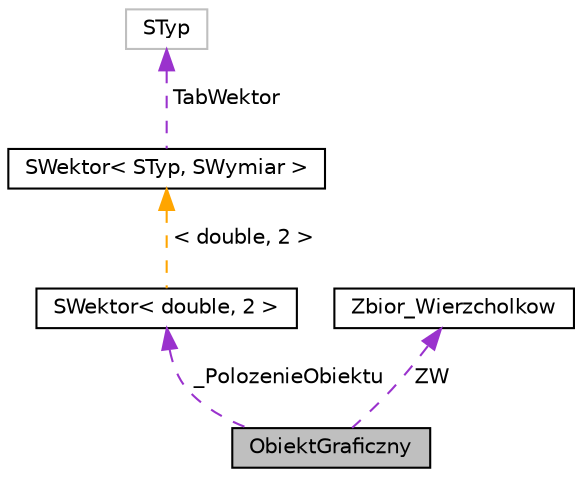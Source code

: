 digraph "ObiektGraficzny"
{
  edge [fontname="Helvetica",fontsize="10",labelfontname="Helvetica",labelfontsize="10"];
  node [fontname="Helvetica",fontsize="10",shape=record];
  Node1 [label="ObiektGraficzny",height=0.2,width=0.4,color="black", fillcolor="grey75", style="filled", fontcolor="black"];
  Node2 -> Node1 [dir="back",color="darkorchid3",fontsize="10",style="dashed",label=" _PolozenieObiektu" ,fontname="Helvetica"];
  Node2 [label="SWektor\< double, 2 \>",height=0.2,width=0.4,color="black", fillcolor="white", style="filled",URL="$classSWektor.html"];
  Node3 -> Node2 [dir="back",color="orange",fontsize="10",style="dashed",label=" \< double, 2 \>" ,fontname="Helvetica"];
  Node3 [label="SWektor\< STyp, SWymiar \>",height=0.2,width=0.4,color="black", fillcolor="white", style="filled",URL="$classSWektor.html",tooltip="Szablon klasy wektor parametryzowanej wymiarem i typem współrzędnych. "];
  Node4 -> Node3 [dir="back",color="darkorchid3",fontsize="10",style="dashed",label=" TabWektor" ,fontname="Helvetica"];
  Node4 [label="STyp",height=0.2,width=0.4,color="grey75", fillcolor="white", style="filled"];
  Node5 -> Node1 [dir="back",color="darkorchid3",fontsize="10",style="dashed",label=" ZW" ,fontname="Helvetica"];
  Node5 [label="Zbior_Wierzcholkow",height=0.2,width=0.4,color="black", fillcolor="white", style="filled",URL="$classZbior__Wierzcholkow.html"];
}
